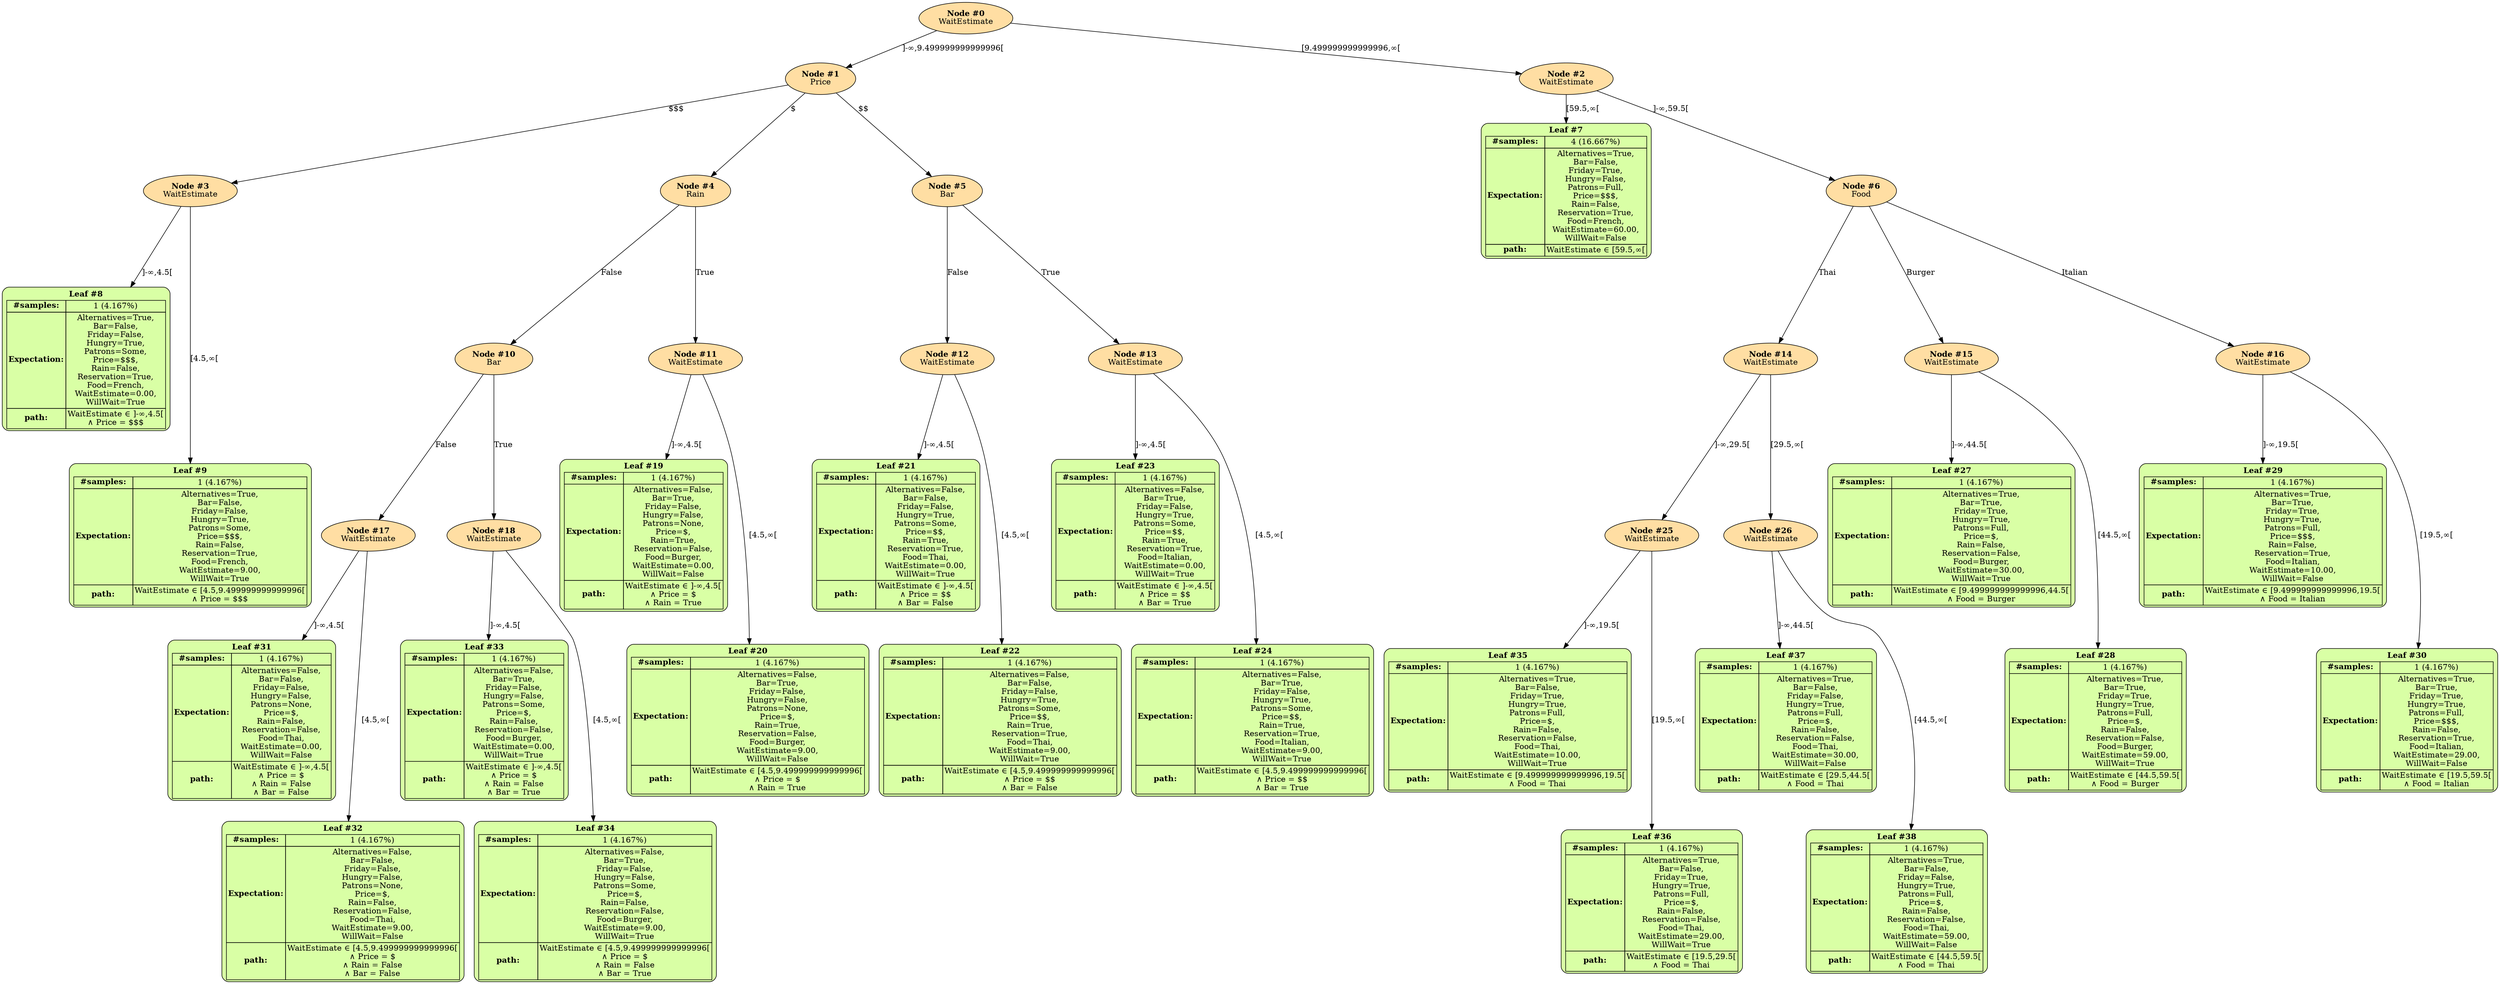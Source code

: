 digraph "Restaurant-Mixed" {
	7	[fillcolor="#b3ff4c80",
		label=<<TABLE ALIGN="CENTER" VALIGN="MIDDLE" BORDER="0" CELLBORDER="0" CELLSPACING="0">
                            <TR>
                                <TD ALIGN="CENTER" VALIGN="MIDDLE" COLSPAN="2"><B>Leaf #7</B><BR/></TD>
                            </TR>
                                <TR>
                                    <TD BORDER="1" ALIGN="CENTER" VALIGN="MIDDLE"><B>#samples:</B></TD>
                                    <TD BORDER="1" ALIGN="CENTER" VALIGN="MIDDLE">4 (16.667%)</TD>
                                </TR>
                                <TR>
                                    <TD BORDER="1" ALIGN="CENTER" VALIGN="MIDDLE"><B>Expectation:</B></TD>
                                    <TD BORDER="1" ALIGN="CENTER" VALIGN="MIDDLE">Alternatives=True,<BR/>Bar=False,<BR/>Friday=True,<BR/>Hungry=False,<BR/>Patrons=Full,<BR/>Price=$$$,<BR/>Rain=False,<BR/>Reservation=True,<BR/>Food=French,<BR/>WaitEstimate=60.00,<BR/>WillWait=False</TD>
                                </TR>
                                <TR>
                                    <TD BORDER="1" ROWSPAN="1" ALIGN="CENTER" VALIGN="MIDDLE"><B>path:</B></TD>
                                    <TD BORDER="1" ROWSPAN="1" ALIGN="CENTER" VALIGN="MIDDLE">WaitEstimate ∈ [59.5,∞[</TD>
                                </TR>
                                
                      </TABLE>>,
		shape=box,
		style="rounded,filled"];
	8	[fillcolor="#b3ff4c80",
		label=<<TABLE ALIGN="CENTER" VALIGN="MIDDLE" BORDER="0" CELLBORDER="0" CELLSPACING="0">
                            <TR>
                                <TD ALIGN="CENTER" VALIGN="MIDDLE" COLSPAN="2"><B>Leaf #8</B><BR/></TD>
                            </TR>
                                <TR>
                                    <TD BORDER="1" ALIGN="CENTER" VALIGN="MIDDLE"><B>#samples:</B></TD>
                                    <TD BORDER="1" ALIGN="CENTER" VALIGN="MIDDLE">1 (4.167%)</TD>
                                </TR>
                                <TR>
                                    <TD BORDER="1" ALIGN="CENTER" VALIGN="MIDDLE"><B>Expectation:</B></TD>
                                    <TD BORDER="1" ALIGN="CENTER" VALIGN="MIDDLE">Alternatives=True,<BR/>Bar=False,<BR/>Friday=False,<BR/>Hungry=True,<BR/>Patrons=Some,<BR/>Price=$$$,<BR/>Rain=False,<BR/>Reservation=True,<BR/>Food=French,<BR/>WaitEstimate=0.00,<BR/>WillWait=True</TD>
                                </TR>
                                <TR>
                                    <TD BORDER="1" ROWSPAN="2" ALIGN="CENTER" VALIGN="MIDDLE"><B>path:</B></TD>
                                    <TD BORDER="1" ROWSPAN="2" ALIGN="CENTER" VALIGN="MIDDLE">WaitEstimate ∈ ]-∞,4.5[<BR/>∧ Price = $$$</TD>
                                </TR>
                                
                      </TABLE>>,
		shape=box,
		style="rounded,filled"];
	9	[fillcolor="#b3ff4c80",
		label=<<TABLE ALIGN="CENTER" VALIGN="MIDDLE" BORDER="0" CELLBORDER="0" CELLSPACING="0">
                            <TR>
                                <TD ALIGN="CENTER" VALIGN="MIDDLE" COLSPAN="2"><B>Leaf #9</B><BR/></TD>
                            </TR>
                                <TR>
                                    <TD BORDER="1" ALIGN="CENTER" VALIGN="MIDDLE"><B>#samples:</B></TD>
                                    <TD BORDER="1" ALIGN="CENTER" VALIGN="MIDDLE">1 (4.167%)</TD>
                                </TR>
                                <TR>
                                    <TD BORDER="1" ALIGN="CENTER" VALIGN="MIDDLE"><B>Expectation:</B></TD>
                                    <TD BORDER="1" ALIGN="CENTER" VALIGN="MIDDLE">Alternatives=True,<BR/>Bar=False,<BR/>Friday=False,<BR/>Hungry=True,<BR/>Patrons=Some,<BR/>Price=$$$,<BR/>Rain=False,<BR/>Reservation=True,<BR/>Food=French,<BR/>WaitEstimate=9.00,<BR/>WillWait=True</TD>
                                </TR>
                                <TR>
                                    <TD BORDER="1" ROWSPAN="2" ALIGN="CENTER" VALIGN="MIDDLE"><B>path:</B></TD>
                                    <TD BORDER="1" ROWSPAN="2" ALIGN="CENTER" VALIGN="MIDDLE">WaitEstimate ∈ [4.5,9.499999999999996[<BR/>∧ Price = $$$</TD>
                                </TR>
                                
                      </TABLE>>,
		shape=box,
		style="rounded,filled"];
	19	[fillcolor="#b3ff4c80",
		label=<<TABLE ALIGN="CENTER" VALIGN="MIDDLE" BORDER="0" CELLBORDER="0" CELLSPACING="0">
                            <TR>
                                <TD ALIGN="CENTER" VALIGN="MIDDLE" COLSPAN="2"><B>Leaf #19</B><BR/></TD>
                            </TR>
                                <TR>
                                    <TD BORDER="1" ALIGN="CENTER" VALIGN="MIDDLE"><B>#samples:</B></TD>
                                    <TD BORDER="1" ALIGN="CENTER" VALIGN="MIDDLE">1 (4.167%)</TD>
                                </TR>
                                <TR>
                                    <TD BORDER="1" ALIGN="CENTER" VALIGN="MIDDLE"><B>Expectation:</B></TD>
                                    <TD BORDER="1" ALIGN="CENTER" VALIGN="MIDDLE">Alternatives=False,<BR/>Bar=True,<BR/>Friday=False,<BR/>Hungry=False,<BR/>Patrons=None,<BR/>Price=$,<BR/>Rain=True,<BR/>Reservation=False,<BR/>Food=Burger,<BR/>WaitEstimate=0.00,<BR/>WillWait=False</TD>
                                </TR>
                                <TR>
                                    <TD BORDER="1" ROWSPAN="3" ALIGN="CENTER" VALIGN="MIDDLE"><B>path:</B></TD>
                                    <TD BORDER="1" ROWSPAN="3" ALIGN="CENTER" VALIGN="MIDDLE">WaitEstimate ∈ ]-∞,4.5[<BR/>∧ Price = $<BR/>∧ Rain = True</TD>
                                </TR>
                                
                      </TABLE>>,
		shape=box,
		style="rounded,filled"];
	20	[fillcolor="#b3ff4c80",
		label=<<TABLE ALIGN="CENTER" VALIGN="MIDDLE" BORDER="0" CELLBORDER="0" CELLSPACING="0">
                            <TR>
                                <TD ALIGN="CENTER" VALIGN="MIDDLE" COLSPAN="2"><B>Leaf #20</B><BR/></TD>
                            </TR>
                                <TR>
                                    <TD BORDER="1" ALIGN="CENTER" VALIGN="MIDDLE"><B>#samples:</B></TD>
                                    <TD BORDER="1" ALIGN="CENTER" VALIGN="MIDDLE">1 (4.167%)</TD>
                                </TR>
                                <TR>
                                    <TD BORDER="1" ALIGN="CENTER" VALIGN="MIDDLE"><B>Expectation:</B></TD>
                                    <TD BORDER="1" ALIGN="CENTER" VALIGN="MIDDLE">Alternatives=False,<BR/>Bar=True,<BR/>Friday=False,<BR/>Hungry=False,<BR/>Patrons=None,<BR/>Price=$,<BR/>Rain=True,<BR/>Reservation=False,<BR/>Food=Burger,<BR/>WaitEstimate=9.00,<BR/>WillWait=False</TD>
                                </TR>
                                <TR>
                                    <TD BORDER="1" ROWSPAN="3" ALIGN="CENTER" VALIGN="MIDDLE"><B>path:</B></TD>
                                    <TD BORDER="1" ROWSPAN="3" ALIGN="CENTER" VALIGN="MIDDLE">WaitEstimate ∈ [4.5,9.499999999999996[<BR/>∧ Price = $<BR/>∧ Rain = True</TD>
                                </TR>
                                
                      </TABLE>>,
		shape=box,
		style="rounded,filled"];
	21	[fillcolor="#b3ff4c80",
		label=<<TABLE ALIGN="CENTER" VALIGN="MIDDLE" BORDER="0" CELLBORDER="0" CELLSPACING="0">
                            <TR>
                                <TD ALIGN="CENTER" VALIGN="MIDDLE" COLSPAN="2"><B>Leaf #21</B><BR/></TD>
                            </TR>
                                <TR>
                                    <TD BORDER="1" ALIGN="CENTER" VALIGN="MIDDLE"><B>#samples:</B></TD>
                                    <TD BORDER="1" ALIGN="CENTER" VALIGN="MIDDLE">1 (4.167%)</TD>
                                </TR>
                                <TR>
                                    <TD BORDER="1" ALIGN="CENTER" VALIGN="MIDDLE"><B>Expectation:</B></TD>
                                    <TD BORDER="1" ALIGN="CENTER" VALIGN="MIDDLE">Alternatives=False,<BR/>Bar=False,<BR/>Friday=False,<BR/>Hungry=True,<BR/>Patrons=Some,<BR/>Price=$$,<BR/>Rain=True,<BR/>Reservation=True,<BR/>Food=Thai,<BR/>WaitEstimate=0.00,<BR/>WillWait=True</TD>
                                </TR>
                                <TR>
                                    <TD BORDER="1" ROWSPAN="3" ALIGN="CENTER" VALIGN="MIDDLE"><B>path:</B></TD>
                                    <TD BORDER="1" ROWSPAN="3" ALIGN="CENTER" VALIGN="MIDDLE">WaitEstimate ∈ ]-∞,4.5[<BR/>∧ Price = $$<BR/>∧ Bar = False</TD>
                                </TR>
                                
                      </TABLE>>,
		shape=box,
		style="rounded,filled"];
	22	[fillcolor="#b3ff4c80",
		label=<<TABLE ALIGN="CENTER" VALIGN="MIDDLE" BORDER="0" CELLBORDER="0" CELLSPACING="0">
                            <TR>
                                <TD ALIGN="CENTER" VALIGN="MIDDLE" COLSPAN="2"><B>Leaf #22</B><BR/></TD>
                            </TR>
                                <TR>
                                    <TD BORDER="1" ALIGN="CENTER" VALIGN="MIDDLE"><B>#samples:</B></TD>
                                    <TD BORDER="1" ALIGN="CENTER" VALIGN="MIDDLE">1 (4.167%)</TD>
                                </TR>
                                <TR>
                                    <TD BORDER="1" ALIGN="CENTER" VALIGN="MIDDLE"><B>Expectation:</B></TD>
                                    <TD BORDER="1" ALIGN="CENTER" VALIGN="MIDDLE">Alternatives=False,<BR/>Bar=False,<BR/>Friday=False,<BR/>Hungry=True,<BR/>Patrons=Some,<BR/>Price=$$,<BR/>Rain=True,<BR/>Reservation=True,<BR/>Food=Thai,<BR/>WaitEstimate=9.00,<BR/>WillWait=True</TD>
                                </TR>
                                <TR>
                                    <TD BORDER="1" ROWSPAN="3" ALIGN="CENTER" VALIGN="MIDDLE"><B>path:</B></TD>
                                    <TD BORDER="1" ROWSPAN="3" ALIGN="CENTER" VALIGN="MIDDLE">WaitEstimate ∈ [4.5,9.499999999999996[<BR/>∧ Price = $$<BR/>∧ Bar = False</TD>
                                </TR>
                                
                      </TABLE>>,
		shape=box,
		style="rounded,filled"];
	23	[fillcolor="#b3ff4c80",
		label=<<TABLE ALIGN="CENTER" VALIGN="MIDDLE" BORDER="0" CELLBORDER="0" CELLSPACING="0">
                            <TR>
                                <TD ALIGN="CENTER" VALIGN="MIDDLE" COLSPAN="2"><B>Leaf #23</B><BR/></TD>
                            </TR>
                                <TR>
                                    <TD BORDER="1" ALIGN="CENTER" VALIGN="MIDDLE"><B>#samples:</B></TD>
                                    <TD BORDER="1" ALIGN="CENTER" VALIGN="MIDDLE">1 (4.167%)</TD>
                                </TR>
                                <TR>
                                    <TD BORDER="1" ALIGN="CENTER" VALIGN="MIDDLE"><B>Expectation:</B></TD>
                                    <TD BORDER="1" ALIGN="CENTER" VALIGN="MIDDLE">Alternatives=False,<BR/>Bar=True,<BR/>Friday=False,<BR/>Hungry=True,<BR/>Patrons=Some,<BR/>Price=$$,<BR/>Rain=True,<BR/>Reservation=True,<BR/>Food=Italian,<BR/>WaitEstimate=0.00,<BR/>WillWait=True</TD>
                                </TR>
                                <TR>
                                    <TD BORDER="1" ROWSPAN="3" ALIGN="CENTER" VALIGN="MIDDLE"><B>path:</B></TD>
                                    <TD BORDER="1" ROWSPAN="3" ALIGN="CENTER" VALIGN="MIDDLE">WaitEstimate ∈ ]-∞,4.5[<BR/>∧ Price = $$<BR/>∧ Bar = True</TD>
                                </TR>
                                
                      </TABLE>>,
		shape=box,
		style="rounded,filled"];
	24	[fillcolor="#b3ff4c80",
		label=<<TABLE ALIGN="CENTER" VALIGN="MIDDLE" BORDER="0" CELLBORDER="0" CELLSPACING="0">
                            <TR>
                                <TD ALIGN="CENTER" VALIGN="MIDDLE" COLSPAN="2"><B>Leaf #24</B><BR/></TD>
                            </TR>
                                <TR>
                                    <TD BORDER="1" ALIGN="CENTER" VALIGN="MIDDLE"><B>#samples:</B></TD>
                                    <TD BORDER="1" ALIGN="CENTER" VALIGN="MIDDLE">1 (4.167%)</TD>
                                </TR>
                                <TR>
                                    <TD BORDER="1" ALIGN="CENTER" VALIGN="MIDDLE"><B>Expectation:</B></TD>
                                    <TD BORDER="1" ALIGN="CENTER" VALIGN="MIDDLE">Alternatives=False,<BR/>Bar=True,<BR/>Friday=False,<BR/>Hungry=True,<BR/>Patrons=Some,<BR/>Price=$$,<BR/>Rain=True,<BR/>Reservation=True,<BR/>Food=Italian,<BR/>WaitEstimate=9.00,<BR/>WillWait=True</TD>
                                </TR>
                                <TR>
                                    <TD BORDER="1" ROWSPAN="3" ALIGN="CENTER" VALIGN="MIDDLE"><B>path:</B></TD>
                                    <TD BORDER="1" ROWSPAN="3" ALIGN="CENTER" VALIGN="MIDDLE">WaitEstimate ∈ [4.5,9.499999999999996[<BR/>∧ Price = $$<BR/>∧ Bar = True</TD>
                                </TR>
                                
                      </TABLE>>,
		shape=box,
		style="rounded,filled"];
	27	[fillcolor="#b3ff4c80",
		label=<<TABLE ALIGN="CENTER" VALIGN="MIDDLE" BORDER="0" CELLBORDER="0" CELLSPACING="0">
                            <TR>
                                <TD ALIGN="CENTER" VALIGN="MIDDLE" COLSPAN="2"><B>Leaf #27</B><BR/></TD>
                            </TR>
                                <TR>
                                    <TD BORDER="1" ALIGN="CENTER" VALIGN="MIDDLE"><B>#samples:</B></TD>
                                    <TD BORDER="1" ALIGN="CENTER" VALIGN="MIDDLE">1 (4.167%)</TD>
                                </TR>
                                <TR>
                                    <TD BORDER="1" ALIGN="CENTER" VALIGN="MIDDLE"><B>Expectation:</B></TD>
                                    <TD BORDER="1" ALIGN="CENTER" VALIGN="MIDDLE">Alternatives=True,<BR/>Bar=True,<BR/>Friday=True,<BR/>Hungry=True,<BR/>Patrons=Full,<BR/>Price=$,<BR/>Rain=False,<BR/>Reservation=False,<BR/>Food=Burger,<BR/>WaitEstimate=30.00,<BR/>WillWait=True</TD>
                                </TR>
                                <TR>
                                    <TD BORDER="1" ROWSPAN="2" ALIGN="CENTER" VALIGN="MIDDLE"><B>path:</B></TD>
                                    <TD BORDER="1" ROWSPAN="2" ALIGN="CENTER" VALIGN="MIDDLE">WaitEstimate ∈ [9.499999999999996,44.5[<BR/>∧ Food = Burger</TD>
                                </TR>
                                
                      </TABLE>>,
		shape=box,
		style="rounded,filled"];
	28	[fillcolor="#b3ff4c80",
		label=<<TABLE ALIGN="CENTER" VALIGN="MIDDLE" BORDER="0" CELLBORDER="0" CELLSPACING="0">
                            <TR>
                                <TD ALIGN="CENTER" VALIGN="MIDDLE" COLSPAN="2"><B>Leaf #28</B><BR/></TD>
                            </TR>
                                <TR>
                                    <TD BORDER="1" ALIGN="CENTER" VALIGN="MIDDLE"><B>#samples:</B></TD>
                                    <TD BORDER="1" ALIGN="CENTER" VALIGN="MIDDLE">1 (4.167%)</TD>
                                </TR>
                                <TR>
                                    <TD BORDER="1" ALIGN="CENTER" VALIGN="MIDDLE"><B>Expectation:</B></TD>
                                    <TD BORDER="1" ALIGN="CENTER" VALIGN="MIDDLE">Alternatives=True,<BR/>Bar=True,<BR/>Friday=True,<BR/>Hungry=True,<BR/>Patrons=Full,<BR/>Price=$,<BR/>Rain=False,<BR/>Reservation=False,<BR/>Food=Burger,<BR/>WaitEstimate=59.00,<BR/>WillWait=True</TD>
                                </TR>
                                <TR>
                                    <TD BORDER="1" ROWSPAN="2" ALIGN="CENTER" VALIGN="MIDDLE"><B>path:</B></TD>
                                    <TD BORDER="1" ROWSPAN="2" ALIGN="CENTER" VALIGN="MIDDLE">WaitEstimate ∈ [44.5,59.5[<BR/>∧ Food = Burger</TD>
                                </TR>
                                
                      </TABLE>>,
		shape=box,
		style="rounded,filled"];
	29	[fillcolor="#b3ff4c80",
		label=<<TABLE ALIGN="CENTER" VALIGN="MIDDLE" BORDER="0" CELLBORDER="0" CELLSPACING="0">
                            <TR>
                                <TD ALIGN="CENTER" VALIGN="MIDDLE" COLSPAN="2"><B>Leaf #29</B><BR/></TD>
                            </TR>
                                <TR>
                                    <TD BORDER="1" ALIGN="CENTER" VALIGN="MIDDLE"><B>#samples:</B></TD>
                                    <TD BORDER="1" ALIGN="CENTER" VALIGN="MIDDLE">1 (4.167%)</TD>
                                </TR>
                                <TR>
                                    <TD BORDER="1" ALIGN="CENTER" VALIGN="MIDDLE"><B>Expectation:</B></TD>
                                    <TD BORDER="1" ALIGN="CENTER" VALIGN="MIDDLE">Alternatives=True,<BR/>Bar=True,<BR/>Friday=True,<BR/>Hungry=True,<BR/>Patrons=Full,<BR/>Price=$$$,<BR/>Rain=False,<BR/>Reservation=True,<BR/>Food=Italian,<BR/>WaitEstimate=10.00,<BR/>WillWait=False</TD>
                                </TR>
                                <TR>
                                    <TD BORDER="1" ROWSPAN="2" ALIGN="CENTER" VALIGN="MIDDLE"><B>path:</B></TD>
                                    <TD BORDER="1" ROWSPAN="2" ALIGN="CENTER" VALIGN="MIDDLE">WaitEstimate ∈ [9.499999999999996,19.5[<BR/>∧ Food = Italian</TD>
                                </TR>
                                
                      </TABLE>>,
		shape=box,
		style="rounded,filled"];
	30	[fillcolor="#b3ff4c80",
		label=<<TABLE ALIGN="CENTER" VALIGN="MIDDLE" BORDER="0" CELLBORDER="0" CELLSPACING="0">
                            <TR>
                                <TD ALIGN="CENTER" VALIGN="MIDDLE" COLSPAN="2"><B>Leaf #30</B><BR/></TD>
                            </TR>
                                <TR>
                                    <TD BORDER="1" ALIGN="CENTER" VALIGN="MIDDLE"><B>#samples:</B></TD>
                                    <TD BORDER="1" ALIGN="CENTER" VALIGN="MIDDLE">1 (4.167%)</TD>
                                </TR>
                                <TR>
                                    <TD BORDER="1" ALIGN="CENTER" VALIGN="MIDDLE"><B>Expectation:</B></TD>
                                    <TD BORDER="1" ALIGN="CENTER" VALIGN="MIDDLE">Alternatives=True,<BR/>Bar=True,<BR/>Friday=True,<BR/>Hungry=True,<BR/>Patrons=Full,<BR/>Price=$$$,<BR/>Rain=False,<BR/>Reservation=True,<BR/>Food=Italian,<BR/>WaitEstimate=29.00,<BR/>WillWait=False</TD>
                                </TR>
                                <TR>
                                    <TD BORDER="1" ROWSPAN="2" ALIGN="CENTER" VALIGN="MIDDLE"><B>path:</B></TD>
                                    <TD BORDER="1" ROWSPAN="2" ALIGN="CENTER" VALIGN="MIDDLE">WaitEstimate ∈ [19.5,59.5[<BR/>∧ Food = Italian</TD>
                                </TR>
                                
                      </TABLE>>,
		shape=box,
		style="rounded,filled"];
	31	[fillcolor="#b3ff4c80",
		label=<<TABLE ALIGN="CENTER" VALIGN="MIDDLE" BORDER="0" CELLBORDER="0" CELLSPACING="0">
                            <TR>
                                <TD ALIGN="CENTER" VALIGN="MIDDLE" COLSPAN="2"><B>Leaf #31</B><BR/></TD>
                            </TR>
                                <TR>
                                    <TD BORDER="1" ALIGN="CENTER" VALIGN="MIDDLE"><B>#samples:</B></TD>
                                    <TD BORDER="1" ALIGN="CENTER" VALIGN="MIDDLE">1 (4.167%)</TD>
                                </TR>
                                <TR>
                                    <TD BORDER="1" ALIGN="CENTER" VALIGN="MIDDLE"><B>Expectation:</B></TD>
                                    <TD BORDER="1" ALIGN="CENTER" VALIGN="MIDDLE">Alternatives=False,<BR/>Bar=False,<BR/>Friday=False,<BR/>Hungry=False,<BR/>Patrons=None,<BR/>Price=$,<BR/>Rain=False,<BR/>Reservation=False,<BR/>Food=Thai,<BR/>WaitEstimate=0.00,<BR/>WillWait=False</TD>
                                </TR>
                                <TR>
                                    <TD BORDER="1" ROWSPAN="4" ALIGN="CENTER" VALIGN="MIDDLE"><B>path:</B></TD>
                                    <TD BORDER="1" ROWSPAN="4" ALIGN="CENTER" VALIGN="MIDDLE">WaitEstimate ∈ ]-∞,4.5[<BR/>∧ Price = $<BR/>∧ Rain = False<BR/>∧ Bar = False</TD>
                                </TR>
                                
                      </TABLE>>,
		shape=box,
		style="rounded,filled"];
	32	[fillcolor="#b3ff4c80",
		label=<<TABLE ALIGN="CENTER" VALIGN="MIDDLE" BORDER="0" CELLBORDER="0" CELLSPACING="0">
                            <TR>
                                <TD ALIGN="CENTER" VALIGN="MIDDLE" COLSPAN="2"><B>Leaf #32</B><BR/></TD>
                            </TR>
                                <TR>
                                    <TD BORDER="1" ALIGN="CENTER" VALIGN="MIDDLE"><B>#samples:</B></TD>
                                    <TD BORDER="1" ALIGN="CENTER" VALIGN="MIDDLE">1 (4.167%)</TD>
                                </TR>
                                <TR>
                                    <TD BORDER="1" ALIGN="CENTER" VALIGN="MIDDLE"><B>Expectation:</B></TD>
                                    <TD BORDER="1" ALIGN="CENTER" VALIGN="MIDDLE">Alternatives=False,<BR/>Bar=False,<BR/>Friday=False,<BR/>Hungry=False,<BR/>Patrons=None,<BR/>Price=$,<BR/>Rain=False,<BR/>Reservation=False,<BR/>Food=Thai,<BR/>WaitEstimate=9.00,<BR/>WillWait=False</TD>
                                </TR>
                                <TR>
                                    <TD BORDER="1" ROWSPAN="4" ALIGN="CENTER" VALIGN="MIDDLE"><B>path:</B></TD>
                                    <TD BORDER="1" ROWSPAN="4" ALIGN="CENTER" VALIGN="MIDDLE">WaitEstimate ∈ [4.5,9.499999999999996[<BR/>∧ Price = $<BR/>∧ Rain = False<BR/>∧ Bar = False</TD>
                                </TR>
                                
                      </TABLE>>,
		shape=box,
		style="rounded,filled"];
	33	[fillcolor="#b3ff4c80",
		label=<<TABLE ALIGN="CENTER" VALIGN="MIDDLE" BORDER="0" CELLBORDER="0" CELLSPACING="0">
                            <TR>
                                <TD ALIGN="CENTER" VALIGN="MIDDLE" COLSPAN="2"><B>Leaf #33</B><BR/></TD>
                            </TR>
                                <TR>
                                    <TD BORDER="1" ALIGN="CENTER" VALIGN="MIDDLE"><B>#samples:</B></TD>
                                    <TD BORDER="1" ALIGN="CENTER" VALIGN="MIDDLE">1 (4.167%)</TD>
                                </TR>
                                <TR>
                                    <TD BORDER="1" ALIGN="CENTER" VALIGN="MIDDLE"><B>Expectation:</B></TD>
                                    <TD BORDER="1" ALIGN="CENTER" VALIGN="MIDDLE">Alternatives=False,<BR/>Bar=True,<BR/>Friday=False,<BR/>Hungry=False,<BR/>Patrons=Some,<BR/>Price=$,<BR/>Rain=False,<BR/>Reservation=False,<BR/>Food=Burger,<BR/>WaitEstimate=0.00,<BR/>WillWait=True</TD>
                                </TR>
                                <TR>
                                    <TD BORDER="1" ROWSPAN="4" ALIGN="CENTER" VALIGN="MIDDLE"><B>path:</B></TD>
                                    <TD BORDER="1" ROWSPAN="4" ALIGN="CENTER" VALIGN="MIDDLE">WaitEstimate ∈ ]-∞,4.5[<BR/>∧ Price = $<BR/>∧ Rain = False<BR/>∧ Bar = True</TD>
                                </TR>
                                
                      </TABLE>>,
		shape=box,
		style="rounded,filled"];
	34	[fillcolor="#b3ff4c80",
		label=<<TABLE ALIGN="CENTER" VALIGN="MIDDLE" BORDER="0" CELLBORDER="0" CELLSPACING="0">
                            <TR>
                                <TD ALIGN="CENTER" VALIGN="MIDDLE" COLSPAN="2"><B>Leaf #34</B><BR/></TD>
                            </TR>
                                <TR>
                                    <TD BORDER="1" ALIGN="CENTER" VALIGN="MIDDLE"><B>#samples:</B></TD>
                                    <TD BORDER="1" ALIGN="CENTER" VALIGN="MIDDLE">1 (4.167%)</TD>
                                </TR>
                                <TR>
                                    <TD BORDER="1" ALIGN="CENTER" VALIGN="MIDDLE"><B>Expectation:</B></TD>
                                    <TD BORDER="1" ALIGN="CENTER" VALIGN="MIDDLE">Alternatives=False,<BR/>Bar=True,<BR/>Friday=False,<BR/>Hungry=False,<BR/>Patrons=Some,<BR/>Price=$,<BR/>Rain=False,<BR/>Reservation=False,<BR/>Food=Burger,<BR/>WaitEstimate=9.00,<BR/>WillWait=True</TD>
                                </TR>
                                <TR>
                                    <TD BORDER="1" ROWSPAN="4" ALIGN="CENTER" VALIGN="MIDDLE"><B>path:</B></TD>
                                    <TD BORDER="1" ROWSPAN="4" ALIGN="CENTER" VALIGN="MIDDLE">WaitEstimate ∈ [4.5,9.499999999999996[<BR/>∧ Price = $<BR/>∧ Rain = False<BR/>∧ Bar = True</TD>
                                </TR>
                                
                      </TABLE>>,
		shape=box,
		style="rounded,filled"];
	35	[fillcolor="#b3ff4c80",
		label=<<TABLE ALIGN="CENTER" VALIGN="MIDDLE" BORDER="0" CELLBORDER="0" CELLSPACING="0">
                            <TR>
                                <TD ALIGN="CENTER" VALIGN="MIDDLE" COLSPAN="2"><B>Leaf #35</B><BR/></TD>
                            </TR>
                                <TR>
                                    <TD BORDER="1" ALIGN="CENTER" VALIGN="MIDDLE"><B>#samples:</B></TD>
                                    <TD BORDER="1" ALIGN="CENTER" VALIGN="MIDDLE">1 (4.167%)</TD>
                                </TR>
                                <TR>
                                    <TD BORDER="1" ALIGN="CENTER" VALIGN="MIDDLE"><B>Expectation:</B></TD>
                                    <TD BORDER="1" ALIGN="CENTER" VALIGN="MIDDLE">Alternatives=True,<BR/>Bar=False,<BR/>Friday=True,<BR/>Hungry=True,<BR/>Patrons=Full,<BR/>Price=$,<BR/>Rain=False,<BR/>Reservation=False,<BR/>Food=Thai,<BR/>WaitEstimate=10.00,<BR/>WillWait=True</TD>
                                </TR>
                                <TR>
                                    <TD BORDER="1" ROWSPAN="2" ALIGN="CENTER" VALIGN="MIDDLE"><B>path:</B></TD>
                                    <TD BORDER="1" ROWSPAN="2" ALIGN="CENTER" VALIGN="MIDDLE">WaitEstimate ∈ [9.499999999999996,19.5[<BR/>∧ Food = Thai</TD>
                                </TR>
                                
                      </TABLE>>,
		shape=box,
		style="rounded,filled"];
	36	[fillcolor="#b3ff4c80",
		label=<<TABLE ALIGN="CENTER" VALIGN="MIDDLE" BORDER="0" CELLBORDER="0" CELLSPACING="0">
                            <TR>
                                <TD ALIGN="CENTER" VALIGN="MIDDLE" COLSPAN="2"><B>Leaf #36</B><BR/></TD>
                            </TR>
                                <TR>
                                    <TD BORDER="1" ALIGN="CENTER" VALIGN="MIDDLE"><B>#samples:</B></TD>
                                    <TD BORDER="1" ALIGN="CENTER" VALIGN="MIDDLE">1 (4.167%)</TD>
                                </TR>
                                <TR>
                                    <TD BORDER="1" ALIGN="CENTER" VALIGN="MIDDLE"><B>Expectation:</B></TD>
                                    <TD BORDER="1" ALIGN="CENTER" VALIGN="MIDDLE">Alternatives=True,<BR/>Bar=False,<BR/>Friday=True,<BR/>Hungry=True,<BR/>Patrons=Full,<BR/>Price=$,<BR/>Rain=False,<BR/>Reservation=False,<BR/>Food=Thai,<BR/>WaitEstimate=29.00,<BR/>WillWait=True</TD>
                                </TR>
                                <TR>
                                    <TD BORDER="1" ROWSPAN="2" ALIGN="CENTER" VALIGN="MIDDLE"><B>path:</B></TD>
                                    <TD BORDER="1" ROWSPAN="2" ALIGN="CENTER" VALIGN="MIDDLE">WaitEstimate ∈ [19.5,29.5[<BR/>∧ Food = Thai</TD>
                                </TR>
                                
                      </TABLE>>,
		shape=box,
		style="rounded,filled"];
	37	[fillcolor="#b3ff4c80",
		label=<<TABLE ALIGN="CENTER" VALIGN="MIDDLE" BORDER="0" CELLBORDER="0" CELLSPACING="0">
                            <TR>
                                <TD ALIGN="CENTER" VALIGN="MIDDLE" COLSPAN="2"><B>Leaf #37</B><BR/></TD>
                            </TR>
                                <TR>
                                    <TD BORDER="1" ALIGN="CENTER" VALIGN="MIDDLE"><B>#samples:</B></TD>
                                    <TD BORDER="1" ALIGN="CENTER" VALIGN="MIDDLE">1 (4.167%)</TD>
                                </TR>
                                <TR>
                                    <TD BORDER="1" ALIGN="CENTER" VALIGN="MIDDLE"><B>Expectation:</B></TD>
                                    <TD BORDER="1" ALIGN="CENTER" VALIGN="MIDDLE">Alternatives=True,<BR/>Bar=False,<BR/>Friday=False,<BR/>Hungry=True,<BR/>Patrons=Full,<BR/>Price=$,<BR/>Rain=False,<BR/>Reservation=False,<BR/>Food=Thai,<BR/>WaitEstimate=30.00,<BR/>WillWait=False</TD>
                                </TR>
                                <TR>
                                    <TD BORDER="1" ROWSPAN="2" ALIGN="CENTER" VALIGN="MIDDLE"><B>path:</B></TD>
                                    <TD BORDER="1" ROWSPAN="2" ALIGN="CENTER" VALIGN="MIDDLE">WaitEstimate ∈ [29.5,44.5[<BR/>∧ Food = Thai</TD>
                                </TR>
                                
                      </TABLE>>,
		shape=box,
		style="rounded,filled"];
	38	[fillcolor="#b3ff4c80",
		label=<<TABLE ALIGN="CENTER" VALIGN="MIDDLE" BORDER="0" CELLBORDER="0" CELLSPACING="0">
                            <TR>
                                <TD ALIGN="CENTER" VALIGN="MIDDLE" COLSPAN="2"><B>Leaf #38</B><BR/></TD>
                            </TR>
                                <TR>
                                    <TD BORDER="1" ALIGN="CENTER" VALIGN="MIDDLE"><B>#samples:</B></TD>
                                    <TD BORDER="1" ALIGN="CENTER" VALIGN="MIDDLE">1 (4.167%)</TD>
                                </TR>
                                <TR>
                                    <TD BORDER="1" ALIGN="CENTER" VALIGN="MIDDLE"><B>Expectation:</B></TD>
                                    <TD BORDER="1" ALIGN="CENTER" VALIGN="MIDDLE">Alternatives=True,<BR/>Bar=False,<BR/>Friday=False,<BR/>Hungry=True,<BR/>Patrons=Full,<BR/>Price=$,<BR/>Rain=False,<BR/>Reservation=False,<BR/>Food=Thai,<BR/>WaitEstimate=59.00,<BR/>WillWait=False</TD>
                                </TR>
                                <TR>
                                    <TD BORDER="1" ROWSPAN="2" ALIGN="CENTER" VALIGN="MIDDLE"><B>path:</B></TD>
                                    <TD BORDER="1" ROWSPAN="2" ALIGN="CENTER" VALIGN="MIDDLE">WaitEstimate ∈ [44.5,59.5[<BR/>∧ Food = Thai</TD>
                                </TR>
                                
                      </TABLE>>,
		shape=box,
		style="rounded,filled"];
	0	[fillcolor="#ffbe4980",
		label=<<TABLE ALIGN="CENTER" VALIGN="MIDDLE" BORDER="0" CELLBORDER="0" CELLSPACING="0">
                            <TR>
                                <TD ALIGN="CENTER" VALIGN="MIDDLE" COLSPAN="2"><B>Node #0</B><BR/>WaitEstimate</TD>
                            </TR>
                      </TABLE>>,
		shape=ellipse,
		style="rounded,filled"];
	1	[fillcolor="#ffbe4980",
		label=<<TABLE ALIGN="CENTER" VALIGN="MIDDLE" BORDER="0" CELLBORDER="0" CELLSPACING="0">
                            <TR>
                                <TD ALIGN="CENTER" VALIGN="MIDDLE" COLSPAN="2"><B>Node #1</B><BR/>Price</TD>
                            </TR>
                      </TABLE>>,
		shape=ellipse,
		style="rounded,filled"];
	0 -> 1	[label="]-∞,9.499999999999996["];
	2	[fillcolor="#ffbe4980",
		label=<<TABLE ALIGN="CENTER" VALIGN="MIDDLE" BORDER="0" CELLBORDER="0" CELLSPACING="0">
                            <TR>
                                <TD ALIGN="CENTER" VALIGN="MIDDLE" COLSPAN="2"><B>Node #2</B><BR/>WaitEstimate</TD>
                            </TR>
                      </TABLE>>,
		shape=ellipse,
		style="rounded,filled"];
	0 -> 2	[label="[9.499999999999996,∞["];
	3	[fillcolor="#ffbe4980",
		label=<<TABLE ALIGN="CENTER" VALIGN="MIDDLE" BORDER="0" CELLBORDER="0" CELLSPACING="0">
                            <TR>
                                <TD ALIGN="CENTER" VALIGN="MIDDLE" COLSPAN="2"><B>Node #3</B><BR/>WaitEstimate</TD>
                            </TR>
                      </TABLE>>,
		shape=ellipse,
		style="rounded,filled"];
	1 -> 3	[label="$$$"];
	4	[fillcolor="#ffbe4980",
		label=<<TABLE ALIGN="CENTER" VALIGN="MIDDLE" BORDER="0" CELLBORDER="0" CELLSPACING="0">
                            <TR>
                                <TD ALIGN="CENTER" VALIGN="MIDDLE" COLSPAN="2"><B>Node #4</B><BR/>Rain</TD>
                            </TR>
                      </TABLE>>,
		shape=ellipse,
		style="rounded,filled"];
	1 -> 4	[label="$"];
	5	[fillcolor="#ffbe4980",
		label=<<TABLE ALIGN="CENTER" VALIGN="MIDDLE" BORDER="0" CELLBORDER="0" CELLSPACING="0">
                            <TR>
                                <TD ALIGN="CENTER" VALIGN="MIDDLE" COLSPAN="2"><B>Node #5</B><BR/>Bar</TD>
                            </TR>
                      </TABLE>>,
		shape=ellipse,
		style="rounded,filled"];
	1 -> 5	[label="$$"];
	2 -> 7	[label="[59.5,∞[",
		minlen=1];
	6	[fillcolor="#ffbe4980",
		label=<<TABLE ALIGN="CENTER" VALIGN="MIDDLE" BORDER="0" CELLBORDER="0" CELLSPACING="0">
                            <TR>
                                <TD ALIGN="CENTER" VALIGN="MIDDLE" COLSPAN="2"><B>Node #6</B><BR/>Food</TD>
                            </TR>
                      </TABLE>>,
		shape=ellipse,
		style="rounded,filled"];
	2 -> 6	[label="]-∞,59.5["];
	3 -> 8	[label="]-∞,4.5[",
		minlen=1];
	3 -> 9	[label="[4.5,∞[",
		minlen=2];
	10	[fillcolor="#ffbe4980",
		label=<<TABLE ALIGN="CENTER" VALIGN="MIDDLE" BORDER="0" CELLBORDER="0" CELLSPACING="0">
                            <TR>
                                <TD ALIGN="CENTER" VALIGN="MIDDLE" COLSPAN="2"><B>Node #10</B><BR/>Bar</TD>
                            </TR>
                      </TABLE>>,
		shape=ellipse,
		style="rounded,filled"];
	4 -> 10	[label=False];
	11	[fillcolor="#ffbe4980",
		label=<<TABLE ALIGN="CENTER" VALIGN="MIDDLE" BORDER="0" CELLBORDER="0" CELLSPACING="0">
                            <TR>
                                <TD ALIGN="CENTER" VALIGN="MIDDLE" COLSPAN="2"><B>Node #11</B><BR/>WaitEstimate</TD>
                            </TR>
                      </TABLE>>,
		shape=ellipse,
		style="rounded,filled"];
	4 -> 11	[label=True];
	12	[fillcolor="#ffbe4980",
		label=<<TABLE ALIGN="CENTER" VALIGN="MIDDLE" BORDER="0" CELLBORDER="0" CELLSPACING="0">
                            <TR>
                                <TD ALIGN="CENTER" VALIGN="MIDDLE" COLSPAN="2"><B>Node #12</B><BR/>WaitEstimate</TD>
                            </TR>
                      </TABLE>>,
		shape=ellipse,
		style="rounded,filled"];
	5 -> 12	[label=False];
	13	[fillcolor="#ffbe4980",
		label=<<TABLE ALIGN="CENTER" VALIGN="MIDDLE" BORDER="0" CELLBORDER="0" CELLSPACING="0">
                            <TR>
                                <TD ALIGN="CENTER" VALIGN="MIDDLE" COLSPAN="2"><B>Node #13</B><BR/>WaitEstimate</TD>
                            </TR>
                      </TABLE>>,
		shape=ellipse,
		style="rounded,filled"];
	5 -> 13	[label=True];
	14	[fillcolor="#ffbe4980",
		label=<<TABLE ALIGN="CENTER" VALIGN="MIDDLE" BORDER="0" CELLBORDER="0" CELLSPACING="0">
                            <TR>
                                <TD ALIGN="CENTER" VALIGN="MIDDLE" COLSPAN="2"><B>Node #14</B><BR/>WaitEstimate</TD>
                            </TR>
                      </TABLE>>,
		shape=ellipse,
		style="rounded,filled"];
	6 -> 14	[label=Thai];
	15	[fillcolor="#ffbe4980",
		label=<<TABLE ALIGN="CENTER" VALIGN="MIDDLE" BORDER="0" CELLBORDER="0" CELLSPACING="0">
                            <TR>
                                <TD ALIGN="CENTER" VALIGN="MIDDLE" COLSPAN="2"><B>Node #15</B><BR/>WaitEstimate</TD>
                            </TR>
                      </TABLE>>,
		shape=ellipse,
		style="rounded,filled"];
	6 -> 15	[label=Burger];
	16	[fillcolor="#ffbe4980",
		label=<<TABLE ALIGN="CENTER" VALIGN="MIDDLE" BORDER="0" CELLBORDER="0" CELLSPACING="0">
                            <TR>
                                <TD ALIGN="CENTER" VALIGN="MIDDLE" COLSPAN="2"><B>Node #16</B><BR/>WaitEstimate</TD>
                            </TR>
                      </TABLE>>,
		shape=ellipse,
		style="rounded,filled"];
	6 -> 16	[label=Italian];
	17	[fillcolor="#ffbe4980",
		label=<<TABLE ALIGN="CENTER" VALIGN="MIDDLE" BORDER="0" CELLBORDER="0" CELLSPACING="0">
                            <TR>
                                <TD ALIGN="CENTER" VALIGN="MIDDLE" COLSPAN="2"><B>Node #17</B><BR/>WaitEstimate</TD>
                            </TR>
                      </TABLE>>,
		shape=ellipse,
		style="rounded,filled"];
	10 -> 17	[label=False];
	18	[fillcolor="#ffbe4980",
		label=<<TABLE ALIGN="CENTER" VALIGN="MIDDLE" BORDER="0" CELLBORDER="0" CELLSPACING="0">
                            <TR>
                                <TD ALIGN="CENTER" VALIGN="MIDDLE" COLSPAN="2"><B>Node #18</B><BR/>WaitEstimate</TD>
                            </TR>
                      </TABLE>>,
		shape=ellipse,
		style="rounded,filled"];
	10 -> 18	[label=True];
	11 -> 19	[label="]-∞,4.5[",
		minlen=1];
	11 -> 20	[label="[4.5,∞[",
		minlen=2];
	12 -> 21	[label="]-∞,4.5[",
		minlen=1];
	12 -> 22	[label="[4.5,∞[",
		minlen=2];
	13 -> 23	[label="]-∞,4.5[",
		minlen=1];
	13 -> 24	[label="[4.5,∞[",
		minlen=2];
	25	[fillcolor="#ffbe4980",
		label=<<TABLE ALIGN="CENTER" VALIGN="MIDDLE" BORDER="0" CELLBORDER="0" CELLSPACING="0">
                            <TR>
                                <TD ALIGN="CENTER" VALIGN="MIDDLE" COLSPAN="2"><B>Node #25</B><BR/>WaitEstimate</TD>
                            </TR>
                      </TABLE>>,
		shape=ellipse,
		style="rounded,filled"];
	14 -> 25	[label="]-∞,29.5["];
	26	[fillcolor="#ffbe4980",
		label=<<TABLE ALIGN="CENTER" VALIGN="MIDDLE" BORDER="0" CELLBORDER="0" CELLSPACING="0">
                            <TR>
                                <TD ALIGN="CENTER" VALIGN="MIDDLE" COLSPAN="2"><B>Node #26</B><BR/>WaitEstimate</TD>
                            </TR>
                      </TABLE>>,
		shape=ellipse,
		style="rounded,filled"];
	14 -> 26	[label="[29.5,∞["];
	15 -> 27	[label="]-∞,44.5[",
		minlen=1];
	15 -> 28	[label="[44.5,∞[",
		minlen=2];
	16 -> 29	[label="]-∞,19.5[",
		minlen=1];
	16 -> 30	[label="[19.5,∞[",
		minlen=2];
	17 -> 31	[label="]-∞,4.5[",
		minlen=1];
	17 -> 32	[label="[4.5,∞[",
		minlen=2];
	18 -> 33	[label="]-∞,4.5[",
		minlen=1];
	18 -> 34	[label="[4.5,∞[",
		minlen=2];
	25 -> 35	[label="]-∞,19.5[",
		minlen=1];
	25 -> 36	[label="[19.5,∞[",
		minlen=2];
	26 -> 37	[label="]-∞,44.5[",
		minlen=1];
	26 -> 38	[label="[44.5,∞[",
		minlen=2];
}
